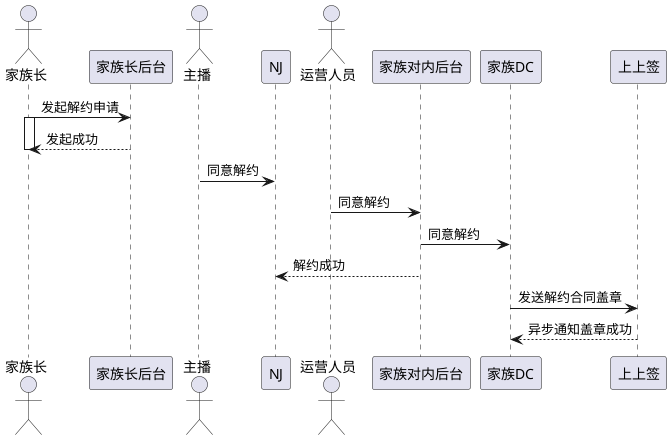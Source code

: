 @startuml
actor 家族长

家族长 -> 家族长后台:发起解约申请
activate 家族长
家族长后台 --> 家族长:发起成功
deactivate 家族长

actor 主播
主播 -> NJ:同意解约


actor 运营人员
运营人员 -> 家族对内后台:同意解约
家族对内后台 ->家族DC:同意解约
家族对内后台 --> NJ:解约成功
家族DC -> 上上签:发送解约合同盖章
上上签 --> 家族DC:异步通知盖章成功
@enduml